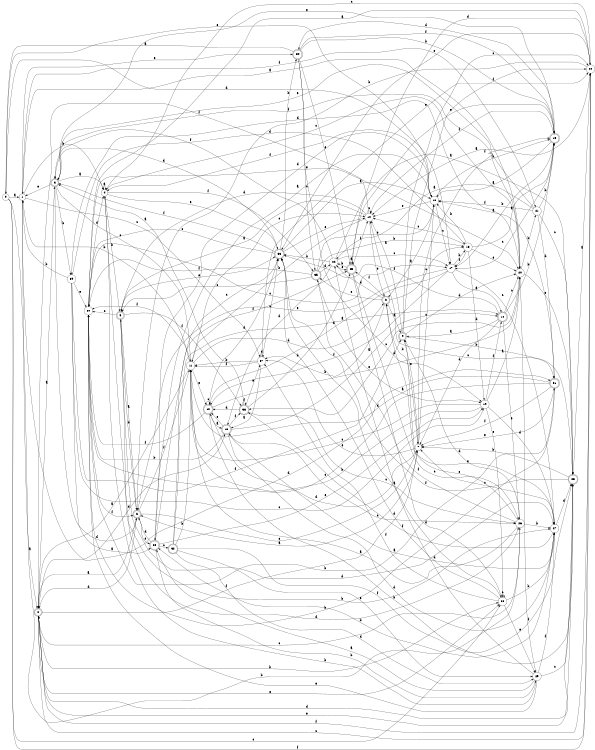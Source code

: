digraph n32_10 {
__start0 [label="" shape="none"];

rankdir=LR;
size="8,5";

s0 [style="filled", color="black", fillcolor="white" shape="circle", label="0"];
s1 [style="filled", color="black", fillcolor="white" shape="circle", label="1"];
s2 [style="rounded,filled", color="black", fillcolor="white" shape="doublecircle", label="2"];
s3 [style="rounded,filled", color="black", fillcolor="white" shape="doublecircle", label="3"];
s4 [style="filled", color="black", fillcolor="white" shape="circle", label="4"];
s5 [style="rounded,filled", color="black", fillcolor="white" shape="doublecircle", label="5"];
s6 [style="rounded,filled", color="black", fillcolor="white" shape="doublecircle", label="6"];
s7 [style="filled", color="black", fillcolor="white" shape="circle", label="7"];
s8 [style="rounded,filled", color="black", fillcolor="white" shape="doublecircle", label="8"];
s9 [style="rounded,filled", color="black", fillcolor="white" shape="doublecircle", label="9"];
s10 [style="filled", color="black", fillcolor="white" shape="circle", label="10"];
s11 [style="filled", color="black", fillcolor="white" shape="circle", label="11"];
s12 [style="rounded,filled", color="black", fillcolor="white" shape="doublecircle", label="12"];
s13 [style="rounded,filled", color="black", fillcolor="white" shape="doublecircle", label="13"];
s14 [style="rounded,filled", color="black", fillcolor="white" shape="doublecircle", label="14"];
s15 [style="rounded,filled", color="black", fillcolor="white" shape="doublecircle", label="15"];
s16 [style="filled", color="black", fillcolor="white" shape="circle", label="16"];
s17 [style="filled", color="black", fillcolor="white" shape="circle", label="17"];
s18 [style="filled", color="black", fillcolor="white" shape="circle", label="18"];
s19 [style="filled", color="black", fillcolor="white" shape="circle", label="19"];
s20 [style="filled", color="black", fillcolor="white" shape="circle", label="20"];
s21 [style="filled", color="black", fillcolor="white" shape="circle", label="21"];
s22 [style="filled", color="black", fillcolor="white" shape="circle", label="22"];
s23 [style="rounded,filled", color="black", fillcolor="white" shape="doublecircle", label="23"];
s24 [style="filled", color="black", fillcolor="white" shape="circle", label="24"];
s25 [style="rounded,filled", color="black", fillcolor="white" shape="doublecircle", label="25"];
s26 [style="filled", color="black", fillcolor="white" shape="circle", label="26"];
s27 [style="filled", color="black", fillcolor="white" shape="circle", label="27"];
s28 [style="rounded,filled", color="black", fillcolor="white" shape="doublecircle", label="28"];
s29 [style="filled", color="black", fillcolor="white" shape="circle", label="29"];
s30 [style="filled", color="black", fillcolor="white" shape="circle", label="30"];
s31 [style="rounded,filled", color="black", fillcolor="white" shape="doublecircle", label="31"];
s32 [style="rounded,filled", color="black", fillcolor="white" shape="doublecircle", label="32"];
s33 [style="rounded,filled", color="black", fillcolor="white" shape="doublecircle", label="33"];
s34 [style="rounded,filled", color="black", fillcolor="white" shape="doublecircle", label="34"];
s35 [style="rounded,filled", color="black", fillcolor="white" shape="doublecircle", label="35"];
s36 [style="rounded,filled", color="black", fillcolor="white" shape="doublecircle", label="36"];
s37 [style="filled", color="black", fillcolor="white" shape="circle", label="37"];
s38 [style="filled", color="black", fillcolor="white" shape="circle", label="38"];
s39 [style="filled", color="black", fillcolor="white" shape="circle", label="39"];
s0 -> s1 [label="a"];
s0 -> s26 [label="b"];
s0 -> s38 [label="c"];
s0 -> s17 [label="d"];
s0 -> s16 [label="e"];
s0 -> s24 [label="f"];
s1 -> s2 [label="a"];
s1 -> s4 [label="b"];
s1 -> s37 [label="c"];
s1 -> s31 [label="d"];
s1 -> s34 [label="e"];
s1 -> s21 [label="f"];
s2 -> s3 [label="a"];
s2 -> s38 [label="b"];
s2 -> s24 [label="c"];
s2 -> s13 [label="d"];
s2 -> s38 [label="e"];
s2 -> s7 [label="f"];
s3 -> s4 [label="a"];
s3 -> s39 [label="b"];
s3 -> s11 [label="c"];
s3 -> s6 [label="d"];
s3 -> s1 [label="e"];
s3 -> s20 [label="f"];
s4 -> s4 [label="a"];
s4 -> s5 [label="b"];
s4 -> s20 [label="c"];
s4 -> s26 [label="d"];
s4 -> s33 [label="e"];
s4 -> s35 [label="f"];
s5 -> s6 [label="a"];
s5 -> s27 [label="b"];
s5 -> s30 [label="c"];
s5 -> s27 [label="d"];
s5 -> s33 [label="e"];
s5 -> s36 [label="f"];
s6 -> s2 [label="a"];
s6 -> s5 [label="b"];
s6 -> s7 [label="c"];
s6 -> s2 [label="d"];
s6 -> s28 [label="e"];
s6 -> s11 [label="f"];
s7 -> s6 [label="a"];
s7 -> s8 [label="b"];
s7 -> s16 [label="c"];
s7 -> s12 [label="d"];
s7 -> s37 [label="e"];
s7 -> s15 [label="f"];
s8 -> s9 [label="a"];
s8 -> s37 [label="b"];
s8 -> s18 [label="c"];
s8 -> s22 [label="d"];
s8 -> s35 [label="e"];
s8 -> s25 [label="f"];
s9 -> s10 [label="a"];
s9 -> s31 [label="b"];
s9 -> s24 [label="c"];
s9 -> s20 [label="d"];
s9 -> s7 [label="e"];
s9 -> s24 [label="f"];
s10 -> s5 [label="a"];
s10 -> s11 [label="b"];
s10 -> s10 [label="c"];
s10 -> s5 [label="d"];
s10 -> s8 [label="e"];
s10 -> s2 [label="f"];
s11 -> s2 [label="a"];
s11 -> s1 [label="b"];
s11 -> s10 [label="c"];
s11 -> s8 [label="d"];
s11 -> s12 [label="e"];
s11 -> s30 [label="f"];
s12 -> s13 [label="a"];
s12 -> s23 [label="b"];
s12 -> s12 [label="c"];
s12 -> s33 [label="d"];
s12 -> s20 [label="e"];
s12 -> s30 [label="f"];
s13 -> s14 [label="a"];
s13 -> s30 [label="b"];
s13 -> s26 [label="c"];
s13 -> s27 [label="d"];
s13 -> s12 [label="e"];
s13 -> s36 [label="f"];
s14 -> s9 [label="a"];
s14 -> s15 [label="b"];
s14 -> s20 [label="c"];
s14 -> s7 [label="d"];
s14 -> s26 [label="e"];
s14 -> s33 [label="f"];
s15 -> s16 [label="a"];
s15 -> s17 [label="b"];
s15 -> s17 [label="c"];
s15 -> s34 [label="d"];
s15 -> s3 [label="e"];
s15 -> s10 [label="f"];
s16 -> s8 [label="a"];
s16 -> s15 [label="b"];
s16 -> s17 [label="c"];
s16 -> s28 [label="d"];
s16 -> s10 [label="e"];
s16 -> s4 [label="f"];
s17 -> s14 [label="a"];
s17 -> s18 [label="b"];
s17 -> s27 [label="c"];
s17 -> s12 [label="d"];
s17 -> s6 [label="e"];
s17 -> s12 [label="f"];
s18 -> s15 [label="a"];
s18 -> s16 [label="b"];
s18 -> s10 [label="c"];
s18 -> s19 [label="d"];
s18 -> s20 [label="e"];
s18 -> s17 [label="f"];
s19 -> s20 [label="a"];
s19 -> s11 [label="b"];
s19 -> s11 [label="c"];
s19 -> s27 [label="d"];
s19 -> s38 [label="e"];
s19 -> s14 [label="f"];
s20 -> s1 [label="a"];
s20 -> s21 [label="b"];
s20 -> s36 [label="c"];
s20 -> s39 [label="d"];
s20 -> s23 [label="e"];
s20 -> s29 [label="f"];
s21 -> s22 [label="a"];
s21 -> s15 [label="b"];
s21 -> s23 [label="c"];
s21 -> s31 [label="d"];
s21 -> s3 [label="e"];
s21 -> s16 [label="f"];
s22 -> s23 [label="a"];
s22 -> s33 [label="b"];
s22 -> s17 [label="c"];
s22 -> s13 [label="d"];
s22 -> s25 [label="e"];
s22 -> s3 [label="f"];
s23 -> s24 [label="a"];
s23 -> s7 [label="b"];
s23 -> s10 [label="c"];
s23 -> s2 [label="d"];
s23 -> s2 [label="e"];
s23 -> s33 [label="f"];
s24 -> s10 [label="a"];
s24 -> s6 [label="b"];
s24 -> s4 [label="c"];
s24 -> s25 [label="d"];
s24 -> s33 [label="e"];
s24 -> s2 [label="f"];
s25 -> s25 [label="a"];
s25 -> s22 [label="b"];
s25 -> s26 [label="c"];
s25 -> s38 [label="d"];
s25 -> s15 [label="e"];
s25 -> s10 [label="f"];
s26 -> s11 [label="a"];
s26 -> s27 [label="b"];
s26 -> s2 [label="c"];
s26 -> s9 [label="d"];
s26 -> s9 [label="e"];
s26 -> s35 [label="f"];
s27 -> s13 [label="a"];
s27 -> s28 [label="b"];
s27 -> s7 [label="c"];
s27 -> s23 [label="d"];
s27 -> s8 [label="e"];
s27 -> s36 [label="f"];
s28 -> s16 [label="a"];
s28 -> s29 [label="b"];
s28 -> s32 [label="c"];
s28 -> s6 [label="d"];
s28 -> s19 [label="e"];
s28 -> s25 [label="f"];
s29 -> s28 [label="a"];
s29 -> s4 [label="b"];
s29 -> s23 [label="c"];
s29 -> s22 [label="d"];
s29 -> s30 [label="e"];
s29 -> s27 [label="f"];
s30 -> s24 [label="a"];
s30 -> s31 [label="b"];
s30 -> s17 [label="c"];
s30 -> s4 [label="d"];
s30 -> s20 [label="e"];
s30 -> s6 [label="f"];
s31 -> s16 [label="a"];
s31 -> s30 [label="b"];
s31 -> s30 [label="c"];
s31 -> s11 [label="d"];
s31 -> s7 [label="e"];
s31 -> s7 [label="f"];
s32 -> s14 [label="a"];
s32 -> s11 [label="b"];
s32 -> s33 [label="c"];
s32 -> s29 [label="d"];
s32 -> s29 [label="e"];
s32 -> s23 [label="f"];
s33 -> s16 [label="a"];
s33 -> s34 [label="b"];
s33 -> s30 [label="c"];
s33 -> s3 [label="d"];
s33 -> s10 [label="e"];
s33 -> s3 [label="f"];
s34 -> s0 [label="a"];
s34 -> s15 [label="b"];
s34 -> s35 [label="c"];
s34 -> s19 [label="d"];
s34 -> s25 [label="e"];
s34 -> s15 [label="f"];
s35 -> s19 [label="a"];
s35 -> s18 [label="b"];
s35 -> s5 [label="c"];
s35 -> s22 [label="d"];
s35 -> s16 [label="e"];
s35 -> s30 [label="f"];
s36 -> s3 [label="a"];
s36 -> s25 [label="b"];
s36 -> s26 [label="c"];
s36 -> s12 [label="d"];
s36 -> s37 [label="e"];
s36 -> s36 [label="f"];
s37 -> s13 [label="a"];
s37 -> s11 [label="b"];
s37 -> s33 [label="c"];
s37 -> s37 [label="d"];
s37 -> s24 [label="e"];
s37 -> s11 [label="f"];
s38 -> s33 [label="a"];
s38 -> s27 [label="b"];
s38 -> s38 [label="c"];
s38 -> s33 [label="d"];
s38 -> s29 [label="e"];
s38 -> s37 [label="f"];
s39 -> s28 [label="a"];
s39 -> s1 [label="b"];
s39 -> s19 [label="c"];
s39 -> s18 [label="d"];
s39 -> s30 [label="e"];
s39 -> s9 [label="f"];

}